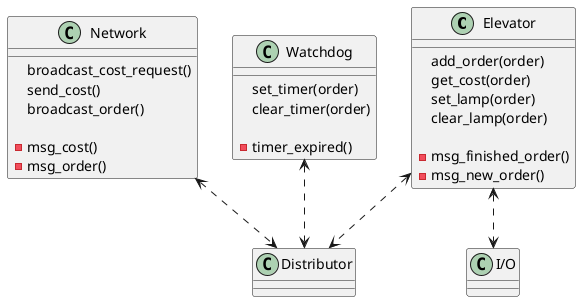 @startuml modules

class Elevator {
  add_order(order)
  get_cost(order)
  set_lamp(order)
  clear_lamp(order)

  - msg_finished_order()
  - msg_new_order()
}

class Distributor

class Network {
  broadcast_cost_request()
  send_cost()
  broadcast_order()

  - msg_cost()
  - msg_order()
}

class I/O

class Watchdog {
  set_timer(order)
  clear_timer(order)

  - timer_expired()
}

Watchdog <..> Distributor
Network <..> Distributor
Elevator <..> Distributor
Elevator <..> "I/O"

@enduml
